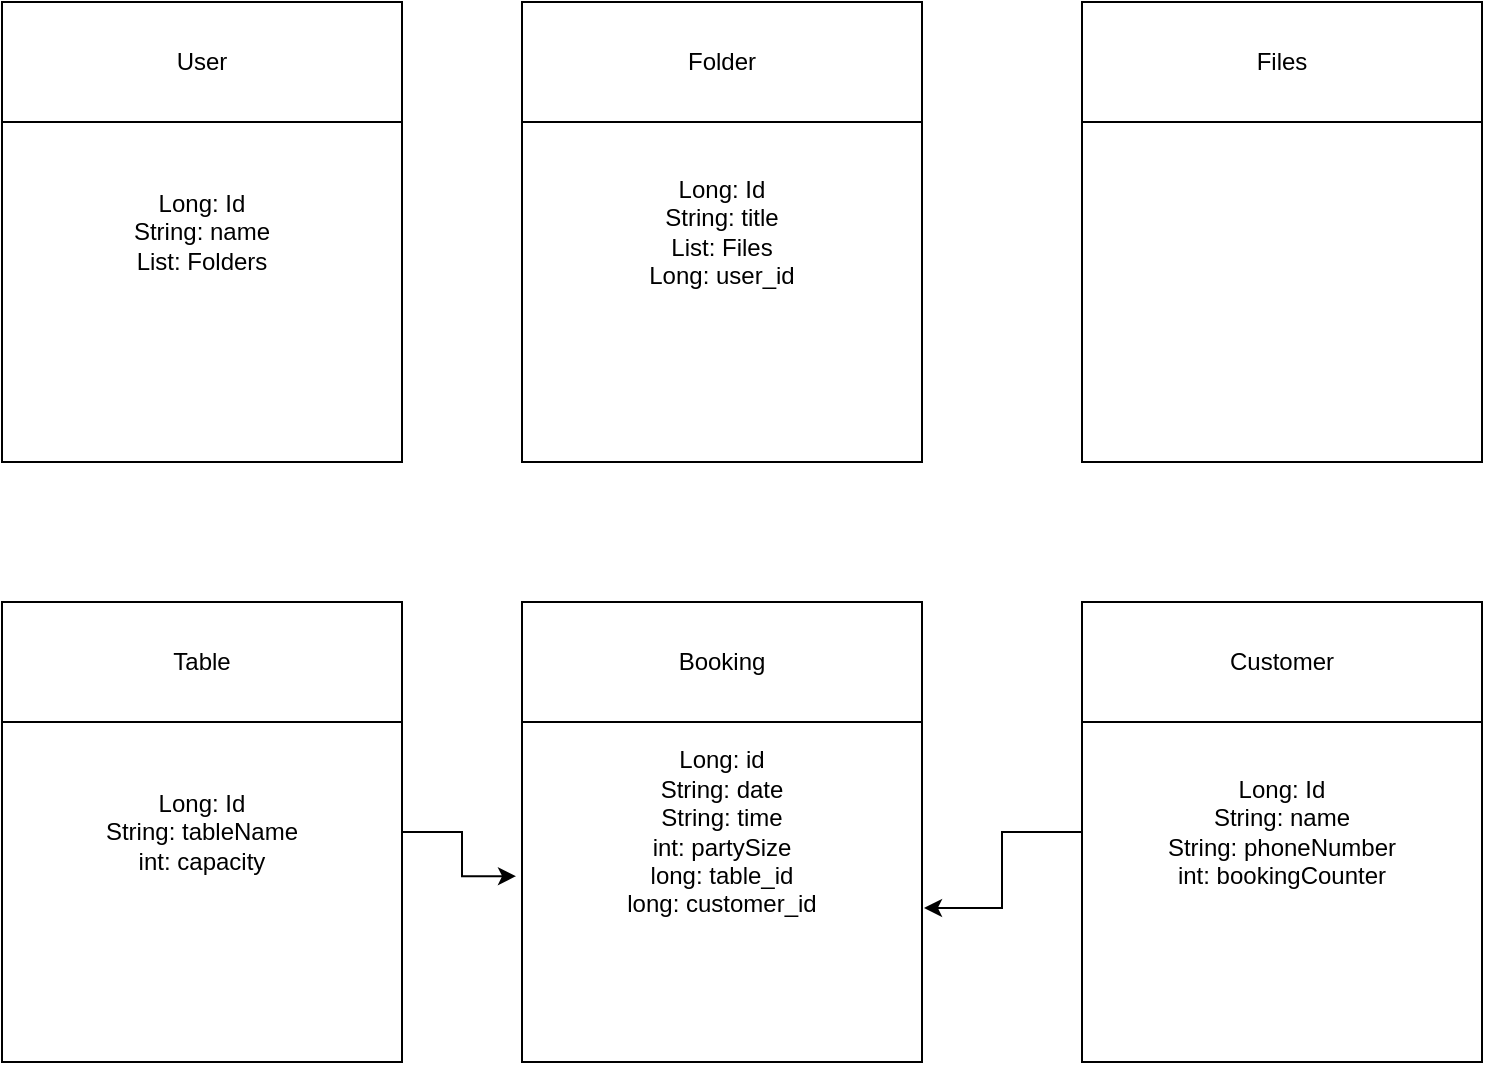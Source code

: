 <mxfile version="10.9.5" type="github"><diagram id="a6oVBXVjN1ibd65OF2Xu" name="Page-1"><mxGraphModel dx="1186" dy="616" grid="1" gridSize="10" guides="1" tooltips="1" connect="1" arrows="1" fold="1" page="1" pageScale="1" pageWidth="827" pageHeight="1169" math="0" shadow="0"><root><mxCell id="0"/><mxCell id="1" parent="0"/><mxCell id="GI-nMTeg8MTvghFEyDyD-2" value="Long: Id&lt;br&gt;String: name&lt;br&gt;List: Folders" style="rounded=0;whiteSpace=wrap;html=1;" vertex="1" parent="1"><mxGeometry x="20" y="20" width="200" height="230" as="geometry"/></mxCell><mxCell id="GI-nMTeg8MTvghFEyDyD-3" value="User" style="rounded=0;whiteSpace=wrap;html=1;" vertex="1" parent="1"><mxGeometry x="20" y="20" width="200" height="60" as="geometry"/></mxCell><mxCell id="GI-nMTeg8MTvghFEyDyD-4" value="Long: Id&lt;br&gt;String: title&lt;br&gt;List: Files&lt;br&gt;Long: user_id" style="rounded=0;whiteSpace=wrap;html=1;" vertex="1" parent="1"><mxGeometry x="280" y="20" width="200" height="230" as="geometry"/></mxCell><mxCell id="GI-nMTeg8MTvghFEyDyD-5" value="Folder" style="rounded=0;whiteSpace=wrap;html=1;" vertex="1" parent="1"><mxGeometry x="280" y="20" width="200" height="60" as="geometry"/></mxCell><mxCell id="GI-nMTeg8MTvghFEyDyD-6" value="" style="rounded=0;whiteSpace=wrap;html=1;" vertex="1" parent="1"><mxGeometry x="560" y="20" width="200" height="230" as="geometry"/></mxCell><mxCell id="GI-nMTeg8MTvghFEyDyD-7" value="Files" style="rounded=0;whiteSpace=wrap;html=1;" vertex="1" parent="1"><mxGeometry x="560" y="20" width="200" height="60" as="geometry"/></mxCell><mxCell id="GI-nMTeg8MTvghFEyDyD-14" style="edgeStyle=orthogonalEdgeStyle;rounded=0;orthogonalLoop=1;jettySize=auto;html=1;exitX=1;exitY=0.5;exitDx=0;exitDy=0;entryX=-0.015;entryY=0.596;entryDx=0;entryDy=0;entryPerimeter=0;" edge="1" parent="1" source="GI-nMTeg8MTvghFEyDyD-8" target="GI-nMTeg8MTvghFEyDyD-10"><mxGeometry relative="1" as="geometry"/></mxCell><mxCell id="GI-nMTeg8MTvghFEyDyD-8" value="Long: Id&lt;br&gt;String: tableName&lt;br&gt;int: capacity" style="rounded=0;whiteSpace=wrap;html=1;" vertex="1" parent="1"><mxGeometry x="20" y="320" width="200" height="230" as="geometry"/></mxCell><mxCell id="GI-nMTeg8MTvghFEyDyD-9" value="Table" style="rounded=0;whiteSpace=wrap;html=1;" vertex="1" parent="1"><mxGeometry x="20" y="320" width="200" height="60" as="geometry"/></mxCell><mxCell id="GI-nMTeg8MTvghFEyDyD-10" value="Long: id&lt;br&gt;String: date&lt;br&gt;String: time&lt;br&gt;int: partySize&lt;br&gt;long: table_id&lt;br&gt;long: customer_id" style="rounded=0;whiteSpace=wrap;html=1;" vertex="1" parent="1"><mxGeometry x="280" y="320" width="200" height="230" as="geometry"/></mxCell><mxCell id="GI-nMTeg8MTvghFEyDyD-11" value="Booking" style="rounded=0;whiteSpace=wrap;html=1;" vertex="1" parent="1"><mxGeometry x="280" y="320" width="200" height="60" as="geometry"/></mxCell><mxCell id="GI-nMTeg8MTvghFEyDyD-15" style="edgeStyle=orthogonalEdgeStyle;rounded=0;orthogonalLoop=1;jettySize=auto;html=1;exitX=0;exitY=0.5;exitDx=0;exitDy=0;entryX=1.005;entryY=0.665;entryDx=0;entryDy=0;entryPerimeter=0;" edge="1" parent="1" source="GI-nMTeg8MTvghFEyDyD-12" target="GI-nMTeg8MTvghFEyDyD-10"><mxGeometry relative="1" as="geometry"/></mxCell><mxCell id="GI-nMTeg8MTvghFEyDyD-12" value="Long: Id&lt;br&gt;String: name&lt;br&gt;String: phoneNumber&lt;br&gt;int: bookingCounter" style="rounded=0;whiteSpace=wrap;html=1;" vertex="1" parent="1"><mxGeometry x="560" y="320" width="200" height="230" as="geometry"/></mxCell><mxCell id="GI-nMTeg8MTvghFEyDyD-13" value="Customer" style="rounded=0;whiteSpace=wrap;html=1;" vertex="1" parent="1"><mxGeometry x="560" y="320" width="200" height="60" as="geometry"/></mxCell></root></mxGraphModel></diagram></mxfile>